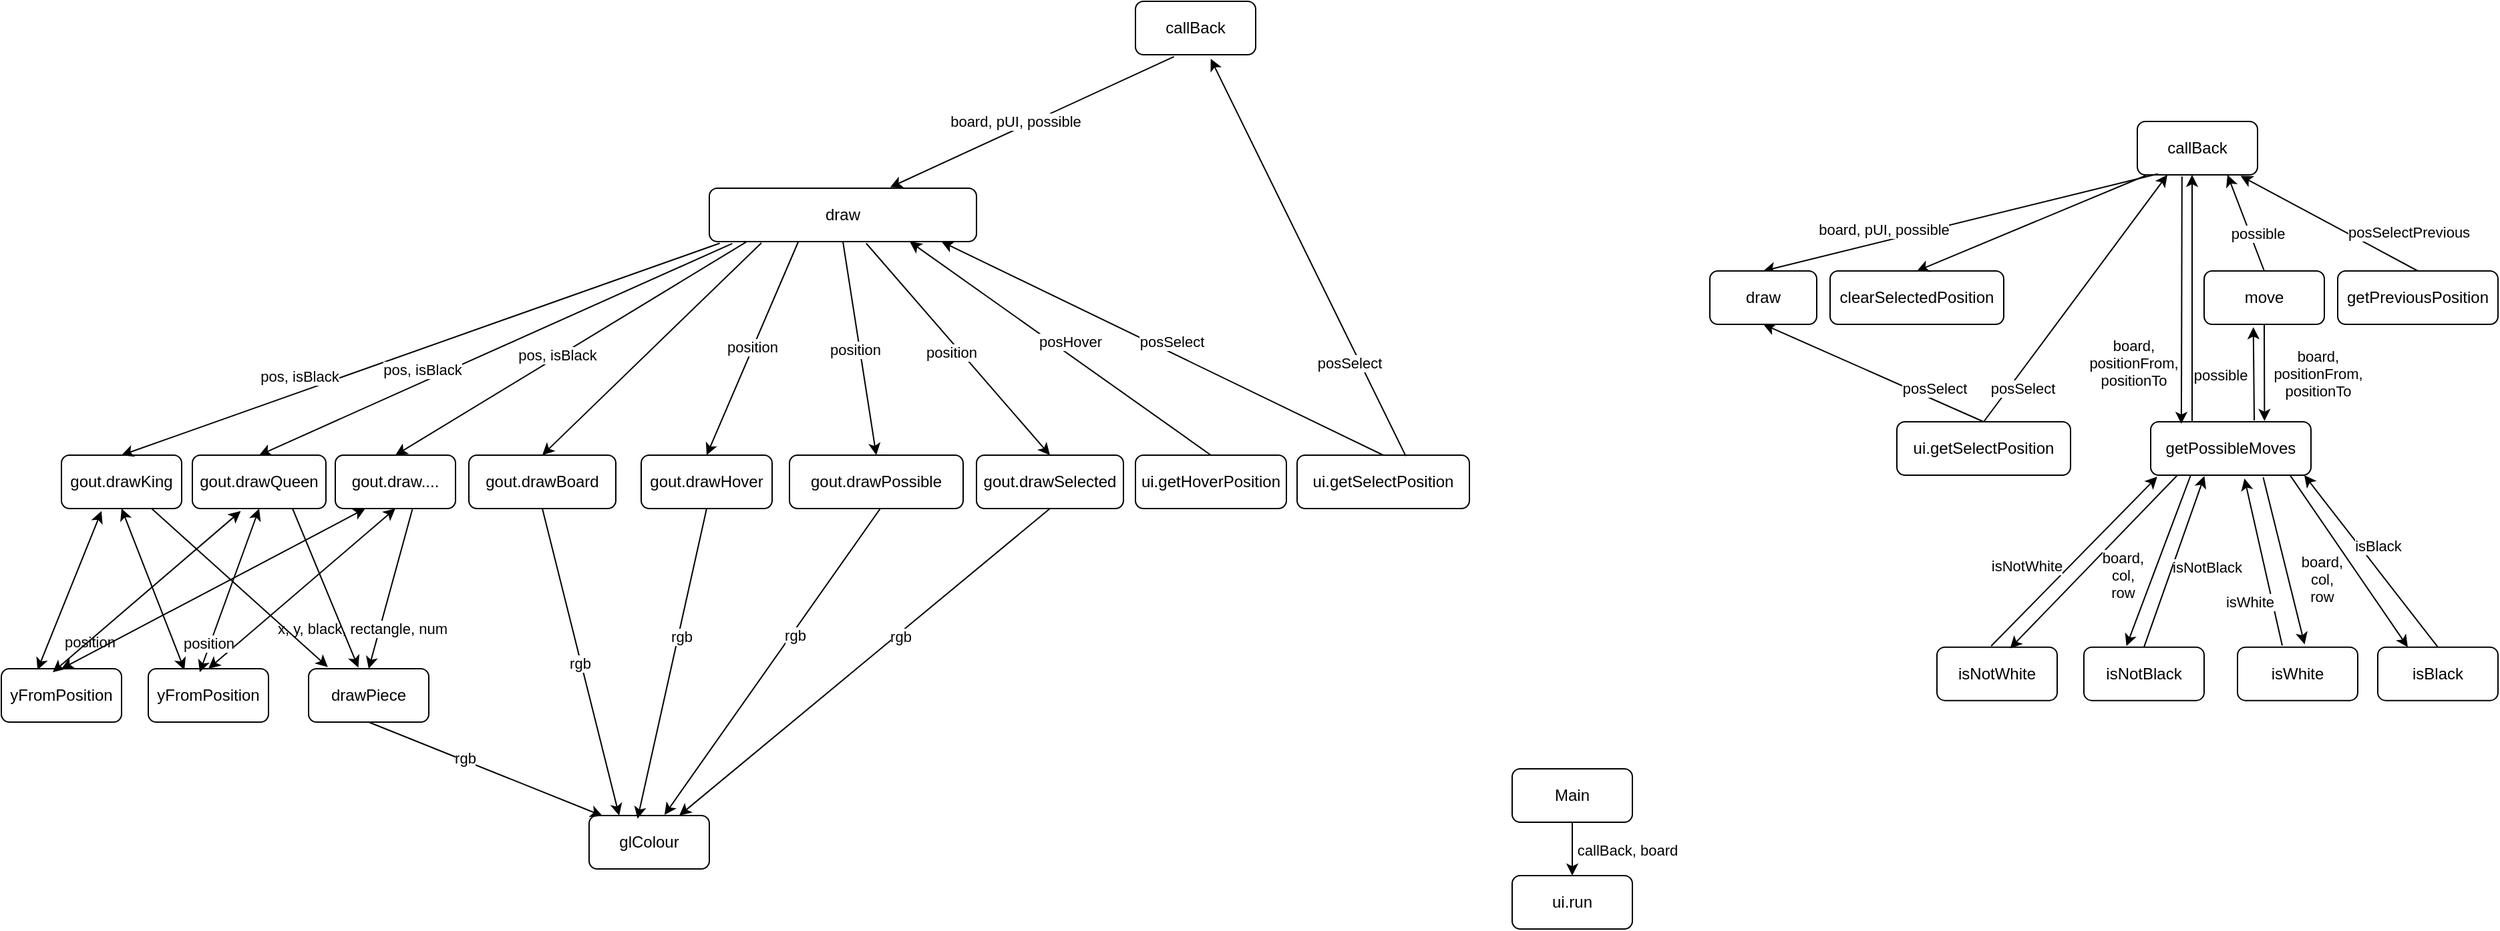 <mxfile version="24.7.16">
  <diagram name="Page-1" id="n-gtXVRMFqsfB-nA3Jrw">
    <mxGraphModel dx="2138" dy="974" grid="0" gridSize="10" guides="1" tooltips="1" connect="1" arrows="1" fold="1" page="0" pageScale="1" pageWidth="1100" pageHeight="850" background="none" math="0" shadow="0">
      <root>
        <mxCell id="0" />
        <mxCell id="1" parent="0" />
        <mxCell id="XpzlnwSWE0qTDpSJB6l2-2" value="Main" style="rounded=1;whiteSpace=wrap;html=1;" parent="1" vertex="1">
          <mxGeometry x="342" y="645" width="90" height="40" as="geometry" />
        </mxCell>
        <mxCell id="XpzlnwSWE0qTDpSJB6l2-3" value="ui.run" style="rounded=1;whiteSpace=wrap;html=1;" parent="1" vertex="1">
          <mxGeometry x="342" y="725" width="90" height="40" as="geometry" />
        </mxCell>
        <mxCell id="XpzlnwSWE0qTDpSJB6l2-4" value="" style="endArrow=classic;html=1;rounded=0;exitX=0.5;exitY=1;exitDx=0;exitDy=0;" parent="1" source="XpzlnwSWE0qTDpSJB6l2-2" target="XpzlnwSWE0qTDpSJB6l2-3" edge="1">
          <mxGeometry width="50" height="50" relative="1" as="geometry">
            <mxPoint x="502" y="815" as="sourcePoint" />
            <mxPoint x="552" y="765" as="targetPoint" />
          </mxGeometry>
        </mxCell>
        <mxCell id="XpzlnwSWE0qTDpSJB6l2-5" value="callBack, board" style="edgeLabel;html=1;align=center;verticalAlign=middle;resizable=0;points=[];" parent="XpzlnwSWE0qTDpSJB6l2-4" vertex="1" connectable="0">
          <mxGeometry x="0.03" y="-2" relative="1" as="geometry">
            <mxPoint x="43" as="offset" />
          </mxGeometry>
        </mxCell>
        <mxCell id="XpzlnwSWE0qTDpSJB6l2-8" value="gout.drawHover" style="rounded=1;whiteSpace=wrap;html=1;" parent="1" vertex="1">
          <mxGeometry x="-310" y="410" width="98" height="40" as="geometry" />
        </mxCell>
        <mxCell id="XpzlnwSWE0qTDpSJB6l2-10" value="glColour" style="rounded=1;whiteSpace=wrap;html=1;" parent="1" vertex="1">
          <mxGeometry x="-349" y="680" width="90" height="40" as="geometry" />
        </mxCell>
        <mxCell id="XpzlnwSWE0qTDpSJB6l2-11" value="gout.drawBoard" style="rounded=1;whiteSpace=wrap;html=1;" parent="1" vertex="1">
          <mxGeometry x="-439" y="410" width="110" height="40" as="geometry" />
        </mxCell>
        <mxCell id="XpzlnwSWE0qTDpSJB6l2-12" value="draw" style="rounded=1;whiteSpace=wrap;html=1;" parent="1" vertex="1">
          <mxGeometry x="-259" y="210" width="200" height="40" as="geometry" />
        </mxCell>
        <mxCell id="XpzlnwSWE0qTDpSJB6l2-14" value="isBlack" style="rounded=1;whiteSpace=wrap;html=1;" parent="1" vertex="1">
          <mxGeometry x="990" y="553.82" width="90" height="40" as="geometry" />
        </mxCell>
        <mxCell id="XpzlnwSWE0qTDpSJB6l2-13" value="move" style="rounded=1;whiteSpace=wrap;html=1;" parent="1" vertex="1">
          <mxGeometry x="860" y="272" width="90" height="40" as="geometry" />
        </mxCell>
        <mxCell id="XpzlnwSWE0qTDpSJB6l2-15" value="isWhite" style="rounded=1;whiteSpace=wrap;html=1;" parent="1" vertex="1">
          <mxGeometry x="885" y="553.82" width="90" height="40" as="geometry" />
        </mxCell>
        <mxCell id="XpzlnwSWE0qTDpSJB6l2-16" value="isNotWhite" style="rounded=1;whiteSpace=wrap;html=1;" parent="1" vertex="1">
          <mxGeometry x="660" y="553.82" width="90" height="40" as="geometry" />
        </mxCell>
        <mxCell id="XpzlnwSWE0qTDpSJB6l2-17" value="clearSelectedPosition" style="rounded=1;whiteSpace=wrap;html=1;" parent="1" vertex="1">
          <mxGeometry x="580" y="272" width="130" height="40" as="geometry" />
        </mxCell>
        <mxCell id="XpzlnwSWE0qTDpSJB6l2-18" value="ui.getSelectPosition" style="rounded=1;whiteSpace=wrap;html=1;" parent="1" vertex="1">
          <mxGeometry x="630" y="385" width="130" height="40" as="geometry" />
        </mxCell>
        <mxCell id="XpzlnwSWE0qTDpSJB6l2-20" value="getPossibleMoves" style="rounded=1;whiteSpace=wrap;html=1;" parent="1" vertex="1">
          <mxGeometry x="820" y="385" width="120" height="40" as="geometry" />
        </mxCell>
        <mxCell id="XpzlnwSWE0qTDpSJB6l2-21" value="callBack" style="rounded=1;whiteSpace=wrap;html=1;" parent="1" vertex="1">
          <mxGeometry x="810" y="160" width="90" height="40" as="geometry" />
        </mxCell>
        <mxCell id="XpzlnwSWE0qTDpSJB6l2-27" value="isNotBlack" style="rounded=1;whiteSpace=wrap;html=1;" parent="1" vertex="1">
          <mxGeometry x="770" y="553.82" width="90" height="40" as="geometry" />
        </mxCell>
        <mxCell id="XpzlnwSWE0qTDpSJB6l2-36" value="" style="endArrow=classic;html=1;rounded=0;entryX=0.5;entryY=0;entryDx=0;entryDy=0;startArrow=none;startFill=0;endFill=1;exitX=0.071;exitY=1.013;exitDx=0;exitDy=0;exitPerimeter=0;" parent="1" source="XpzlnwSWE0qTDpSJB6l2-21" target="XpzlnwSWE0qTDpSJB6l2-17" edge="1">
          <mxGeometry width="50" height="50" relative="1" as="geometry">
            <mxPoint x="740" y="210" as="sourcePoint" />
            <mxPoint x="685" y="170" as="targetPoint" />
          </mxGeometry>
        </mxCell>
        <mxCell id="XpzlnwSWE0qTDpSJB6l2-38" value="" style="endArrow=none;html=1;rounded=0;exitX=0.25;exitY=1;exitDx=0;exitDy=0;entryX=0.5;entryY=0;entryDx=0;entryDy=0;startArrow=classic;startFill=1;endFill=0;" parent="1" source="XpzlnwSWE0qTDpSJB6l2-21" target="XpzlnwSWE0qTDpSJB6l2-18" edge="1">
          <mxGeometry width="50" height="50" relative="1" as="geometry">
            <mxPoint x="850" y="210" as="sourcePoint" />
            <mxPoint x="652" y="267" as="targetPoint" />
          </mxGeometry>
        </mxCell>
        <mxCell id="XpzlnwSWE0qTDpSJB6l2-76" value="posSelect" style="edgeLabel;html=1;align=center;verticalAlign=middle;resizable=0;points=[];" parent="XpzlnwSWE0qTDpSJB6l2-38" vertex="1" connectable="0">
          <mxGeometry x="0.266" y="-2" relative="1" as="geometry">
            <mxPoint x="-20" y="44" as="offset" />
          </mxGeometry>
        </mxCell>
        <mxCell id="XpzlnwSWE0qTDpSJB6l2-39" value="" style="endArrow=none;html=1;rounded=0;entryX=0.5;entryY=0;entryDx=0;entryDy=0;startArrow=classic;startFill=1;endFill=0;exitX=0.859;exitY=1.019;exitDx=0;exitDy=0;exitPerimeter=0;" parent="1" source="XpzlnwSWE0qTDpSJB6l2-21" target="XpzlnwSWE0qTDpSJB6l2-19" edge="1">
          <mxGeometry width="50" height="50" relative="1" as="geometry">
            <mxPoint x="855" y="200" as="sourcePoint" />
            <mxPoint x="795" y="267" as="targetPoint" />
          </mxGeometry>
        </mxCell>
        <mxCell id="XpzlnwSWE0qTDpSJB6l2-77" value="posSelectPrevious" style="edgeLabel;html=1;align=center;verticalAlign=middle;resizable=0;points=[];" parent="XpzlnwSWE0qTDpSJB6l2-39" vertex="1" connectable="0">
          <mxGeometry x="-0.022" relative="1" as="geometry">
            <mxPoint x="61" y="7" as="offset" />
          </mxGeometry>
        </mxCell>
        <mxCell id="XpzlnwSWE0qTDpSJB6l2-40" value="" style="endArrow=none;html=1;rounded=0;exitX=0.75;exitY=1;exitDx=0;exitDy=0;entryX=0.5;entryY=0;entryDx=0;entryDy=0;startArrow=classic;startFill=1;endFill=0;" parent="1" source="XpzlnwSWE0qTDpSJB6l2-21" target="XpzlnwSWE0qTDpSJB6l2-13" edge="1">
          <mxGeometry width="50" height="50" relative="1" as="geometry">
            <mxPoint x="843" y="210" as="sourcePoint" />
            <mxPoint x="645" y="267" as="targetPoint" />
          </mxGeometry>
        </mxCell>
        <mxCell id="XpzlnwSWE0qTDpSJB6l2-70" value="possible" style="edgeLabel;html=1;align=center;verticalAlign=middle;resizable=0;points=[];" parent="XpzlnwSWE0qTDpSJB6l2-40" vertex="1" connectable="0">
          <mxGeometry x="0.331" y="-2" relative="1" as="geometry">
            <mxPoint x="6" y="-5" as="offset" />
          </mxGeometry>
        </mxCell>
        <mxCell id="XpzlnwSWE0qTDpSJB6l2-41" value="" style="endArrow=classic;html=1;rounded=0;exitX=0.5;exitY=1;exitDx=0;exitDy=0;entryX=0.71;entryY=-0.015;entryDx=0;entryDy=0;entryPerimeter=0;" parent="1" source="XpzlnwSWE0qTDpSJB6l2-13" target="XpzlnwSWE0qTDpSJB6l2-20" edge="1">
          <mxGeometry width="50" height="50" relative="1" as="geometry">
            <mxPoint x="888" y="225" as="sourcePoint" />
            <mxPoint x="1080" y="282" as="targetPoint" />
          </mxGeometry>
        </mxCell>
        <mxCell id="XpzlnwSWE0qTDpSJB6l2-42" value="&lt;span style=&quot;color: rgb(0, 0, 0); font-family: Helvetica; font-size: 11px; font-style: normal; font-variant-ligatures: normal; font-variant-caps: normal; font-weight: 400; letter-spacing: normal; orphans: 2; text-align: center; text-indent: 0px; text-transform: none; widows: 2; word-spacing: 0px; -webkit-text-stroke-width: 0px; white-space: nowrap; background-color: rgb(255, 255, 255); text-decoration-thickness: initial; text-decoration-style: initial; text-decoration-color: initial; display: inline !important; float: none;&quot;&gt;board,&lt;/span&gt;&lt;div&gt;&lt;span style=&quot;color: rgb(0, 0, 0); font-family: Helvetica; font-size: 11px; font-style: normal; font-variant-ligatures: normal; font-variant-caps: normal; font-weight: 400; letter-spacing: normal; orphans: 2; text-align: center; text-indent: 0px; text-transform: none; widows: 2; word-spacing: 0px; -webkit-text-stroke-width: 0px; white-space: nowrap; background-color: rgb(255, 255, 255); text-decoration-thickness: initial; text-decoration-style: initial; text-decoration-color: initial; display: inline !important; float: none;&quot;&gt;positionFrom,&lt;/span&gt;&lt;/div&gt;&lt;div&gt;&lt;span style=&quot;color: rgb(0, 0, 0); font-family: Helvetica; font-size: 11px; font-style: normal; font-variant-ligatures: normal; font-variant-caps: normal; font-weight: 400; letter-spacing: normal; orphans: 2; text-align: center; text-indent: 0px; text-transform: none; widows: 2; word-spacing: 0px; -webkit-text-stroke-width: 0px; white-space: nowrap; background-color: rgb(255, 255, 255); text-decoration-thickness: initial; text-decoration-style: initial; text-decoration-color: initial; display: inline !important; float: none;&quot;&gt;positionTo&lt;/span&gt;&lt;/div&gt;" style="edgeLabel;html=1;align=center;verticalAlign=middle;resizable=0;points=[];" parent="XpzlnwSWE0qTDpSJB6l2-41" vertex="1" connectable="0">
          <mxGeometry x="0.537" y="2" relative="1" as="geometry">
            <mxPoint x="38" y="-19" as="offset" />
          </mxGeometry>
        </mxCell>
        <mxCell id="XpzlnwSWE0qTDpSJB6l2-43" value="" style="endArrow=classic;html=1;rounded=0;entryX=0.365;entryY=1.053;entryDx=0;entryDy=0;exitX=0.596;exitY=-0.025;exitDx=0;exitDy=0;exitPerimeter=0;entryPerimeter=0;" parent="1" edge="1">
          <mxGeometry width="50" height="50" relative="1" as="geometry">
            <mxPoint x="897.52" y="384.0" as="sourcePoint" />
            <mxPoint x="896.85" y="314.12" as="targetPoint" />
          </mxGeometry>
        </mxCell>
        <mxCell id="XpzlnwSWE0qTDpSJB6l2-44" value="&lt;span style=&quot;color: rgba(0, 0, 0, 0); font-family: monospace; font-size: 0px; text-align: start; background-color: rgb(251, 251, 251);&quot;&gt;%3CmxGraphModel%3E%3Croot%3E%3CmxCell%20id%3D%220%22%2F%3E%3CmxCell%20id%3D%221%22%20parent%3D%220%22%2F%3E%3CmxCell%20id%3D%222%22%20value%3D%22movesIsPossable%22%20style%3D%22edgeLabel%3Bhtml%3D1%3Balign%3Dcenter%3BverticalAlign%3Dmiddle%3Bresizable%3D0%3Bpoints%3D%5B%5D%3B%22%20vertex%3D%221%22%20connectable%3D%220%22%20parent%3D%221%22%3E%3CmxGeometry%20x%3D%22755.36%22%20y%3D%22219.946%22%20as%3D%22geometry%22%2F%3E%3C%2FmxCell%3E%3C%2Froot%3E%3C%2FmxGraphModel%3E&lt;/span&gt;" style="edgeLabel;html=1;align=center;verticalAlign=middle;resizable=0;points=[];" parent="XpzlnwSWE0qTDpSJB6l2-43" vertex="1" connectable="0">
          <mxGeometry x="0.537" y="2" relative="1" as="geometry">
            <mxPoint x="-30" y="15" as="offset" />
          </mxGeometry>
        </mxCell>
        <mxCell id="XpzlnwSWE0qTDpSJB6l2-72" value="possible" style="edgeLabel;html=1;align=center;verticalAlign=middle;resizable=0;points=[];" parent="XpzlnwSWE0qTDpSJB6l2-43" vertex="1" connectable="0">
          <mxGeometry x="0.123" y="1" relative="1" as="geometry">
            <mxPoint x="-24" y="5" as="offset" />
          </mxGeometry>
        </mxCell>
        <mxCell id="XpzlnwSWE0qTDpSJB6l2-45" value="" style="endArrow=classic;html=1;rounded=0;entryX=0.608;entryY=0.024;entryDx=0;entryDy=0;entryPerimeter=0;exitX=0.167;exitY=1;exitDx=0;exitDy=0;exitPerimeter=0;" parent="1" source="XpzlnwSWE0qTDpSJB6l2-20" target="XpzlnwSWE0qTDpSJB6l2-16" edge="1">
          <mxGeometry width="50" height="50" relative="1" as="geometry">
            <mxPoint x="810" y="452.82" as="sourcePoint" />
            <mxPoint x="723" y="441.82" as="targetPoint" />
          </mxGeometry>
        </mxCell>
        <mxCell id="XpzlnwSWE0qTDpSJB6l2-46" value="board,&lt;br&gt;col,&lt;div&gt;row&lt;/div&gt;" style="edgeLabel;html=1;align=center;verticalAlign=middle;resizable=0;points=[];" parent="XpzlnwSWE0qTDpSJB6l2-45" vertex="1" connectable="0">
          <mxGeometry x="0.537" y="2" relative="1" as="geometry">
            <mxPoint x="53" y="-26" as="offset" />
          </mxGeometry>
        </mxCell>
        <mxCell id="XpzlnwSWE0qTDpSJB6l2-47" value="" style="endArrow=classic;html=1;rounded=0;exitX=0.451;exitY=-0.02;exitDx=0;exitDy=0;exitPerimeter=0;entryX=0.041;entryY=1.029;entryDx=0;entryDy=0;entryPerimeter=0;" parent="1" source="XpzlnwSWE0qTDpSJB6l2-16" target="XpzlnwSWE0qTDpSJB6l2-20" edge="1">
          <mxGeometry width="50" height="50" relative="1" as="geometry">
            <mxPoint x="860" y="491.82" as="sourcePoint" />
            <mxPoint x="760" y="471.82" as="targetPoint" />
          </mxGeometry>
        </mxCell>
        <mxCell id="XpzlnwSWE0qTDpSJB6l2-49" value="isNotWhite" style="edgeLabel;html=1;align=center;verticalAlign=middle;resizable=0;points=[];" parent="XpzlnwSWE0qTDpSJB6l2-47" vertex="1" connectable="0">
          <mxGeometry x="-0.105" relative="1" as="geometry">
            <mxPoint x="-29" y="-3" as="offset" />
          </mxGeometry>
        </mxCell>
        <mxCell id="XpzlnwSWE0qTDpSJB6l2-50" value="" style="endArrow=classic;html=1;rounded=0;exitX=0.25;exitY=1;exitDx=0;exitDy=0;entryX=0.354;entryY=-0.02;entryDx=0;entryDy=0;entryPerimeter=0;" parent="1" source="XpzlnwSWE0qTDpSJB6l2-20" target="XpzlnwSWE0qTDpSJB6l2-27" edge="1">
          <mxGeometry width="50" height="50" relative="1" as="geometry">
            <mxPoint x="839" y="492.82" as="sourcePoint" />
            <mxPoint x="745" y="548.82" as="targetPoint" />
          </mxGeometry>
        </mxCell>
        <mxCell id="XpzlnwSWE0qTDpSJB6l2-52" value="" style="endArrow=classic;html=1;rounded=0;exitX=0.5;exitY=0;exitDx=0;exitDy=0;entryX=0.335;entryY=1.017;entryDx=0;entryDy=0;entryPerimeter=0;" parent="1" source="XpzlnwSWE0qTDpSJB6l2-27" target="XpzlnwSWE0qTDpSJB6l2-20" edge="1">
          <mxGeometry width="50" height="50" relative="1" as="geometry">
            <mxPoint x="758" y="548.82" as="sourcePoint" />
            <mxPoint x="851" y="489.82" as="targetPoint" />
          </mxGeometry>
        </mxCell>
        <mxCell id="XpzlnwSWE0qTDpSJB6l2-53" value="isNotBlack" style="edgeLabel;html=1;align=center;verticalAlign=middle;resizable=0;points=[];" parent="XpzlnwSWE0qTDpSJB6l2-52" vertex="1" connectable="0">
          <mxGeometry x="-0.105" relative="1" as="geometry">
            <mxPoint x="26" y="-3" as="offset" />
          </mxGeometry>
        </mxCell>
        <mxCell id="XpzlnwSWE0qTDpSJB6l2-61" value="" style="endArrow=classic;html=1;rounded=0;entryX=0.25;entryY=0;entryDx=0;entryDy=0;exitX=0.868;exitY=0.995;exitDx=0;exitDy=0;exitPerimeter=0;" parent="1" source="XpzlnwSWE0qTDpSJB6l2-20" target="XpzlnwSWE0qTDpSJB6l2-14" edge="1">
          <mxGeometry width="50" height="50" relative="1" as="geometry">
            <mxPoint x="549" y="538.82" as="sourcePoint" />
            <mxPoint x="444" y="626.82" as="targetPoint" />
          </mxGeometry>
        </mxCell>
        <mxCell id="XpzlnwSWE0qTDpSJB6l2-63" value="" style="endArrow=classic;html=1;rounded=0;exitX=0.5;exitY=0;exitDx=0;exitDy=0;entryX=0.958;entryY=0.999;entryDx=0;entryDy=0;entryPerimeter=0;" parent="1" source="XpzlnwSWE0qTDpSJB6l2-14" target="XpzlnwSWE0qTDpSJB6l2-20" edge="1">
          <mxGeometry width="50" height="50" relative="1" as="geometry">
            <mxPoint x="430" y="624.82" as="sourcePoint" />
            <mxPoint x="910" y="451.82" as="targetPoint" />
          </mxGeometry>
        </mxCell>
        <mxCell id="XpzlnwSWE0qTDpSJB6l2-64" value="isBlack" style="edgeLabel;html=1;align=center;verticalAlign=middle;resizable=0;points=[];" parent="XpzlnwSWE0qTDpSJB6l2-63" vertex="1" connectable="0">
          <mxGeometry x="-0.105" relative="1" as="geometry">
            <mxPoint y="-18" as="offset" />
          </mxGeometry>
        </mxCell>
        <mxCell id="XpzlnwSWE0qTDpSJB6l2-65" value="" style="endArrow=classic;html=1;rounded=0;exitX=0.702;exitY=1.04;exitDx=0;exitDy=0;entryX=0.558;entryY=-0.053;entryDx=0;entryDy=0;entryPerimeter=0;exitPerimeter=0;" parent="1" source="XpzlnwSWE0qTDpSJB6l2-20" target="XpzlnwSWE0qTDpSJB6l2-15" edge="1">
          <mxGeometry width="50" height="50" relative="1" as="geometry">
            <mxPoint x="559" y="538.82" as="sourcePoint" />
            <mxPoint x="521" y="624.82" as="targetPoint" />
          </mxGeometry>
        </mxCell>
        <mxCell id="XpzlnwSWE0qTDpSJB6l2-66" value="" style="endArrow=classic;html=1;rounded=0;exitX=0.372;exitY=-0.031;exitDx=0;exitDy=0;entryX=0.585;entryY=1.062;entryDx=0;entryDy=0;exitPerimeter=0;entryPerimeter=0;" parent="1" source="XpzlnwSWE0qTDpSJB6l2-15" target="XpzlnwSWE0qTDpSJB6l2-20" edge="1">
          <mxGeometry width="50" height="50" relative="1" as="geometry">
            <mxPoint x="965" y="517.82" as="sourcePoint" />
            <mxPoint x="1000" y="431.82" as="targetPoint" />
          </mxGeometry>
        </mxCell>
        <mxCell id="XpzlnwSWE0qTDpSJB6l2-67" value="isWhite" style="edgeLabel;html=1;align=center;verticalAlign=middle;resizable=0;points=[];" parent="XpzlnwSWE0qTDpSJB6l2-66" vertex="1" connectable="0">
          <mxGeometry x="-0.105" relative="1" as="geometry">
            <mxPoint x="-12" y="23" as="offset" />
          </mxGeometry>
        </mxCell>
        <mxCell id="XpzlnwSWE0qTDpSJB6l2-68" value="board,&lt;br&gt;col,&lt;div&gt;row&lt;/div&gt;" style="edgeLabel;html=1;align=center;verticalAlign=middle;resizable=0;points=[];" parent="1" vertex="1" connectable="0">
          <mxGeometry x="770.003" y="500.003" as="geometry">
            <mxPoint x="178" y="3" as="offset" />
          </mxGeometry>
        </mxCell>
        <mxCell id="XpzlnwSWE0qTDpSJB6l2-73" value="" style="endArrow=classic;html=1;rounded=0;entryX=0.5;entryY=0;entryDx=0;entryDy=0;exitX=0.172;exitY=0.981;exitDx=0;exitDy=0;exitPerimeter=0;" parent="1" source="XpzlnwSWE0qTDpSJB6l2-21" target="XpzlnwSWE0qTDpSJB6l2-122" edge="1">
          <mxGeometry width="50" height="50" relative="1" as="geometry">
            <mxPoint x="820" y="200" as="sourcePoint" />
            <mxPoint x="645" y="267" as="targetPoint" />
          </mxGeometry>
        </mxCell>
        <mxCell id="XpzlnwSWE0qTDpSJB6l2-74" value="board, pUI, possible" style="edgeLabel;html=1;align=center;verticalAlign=middle;resizable=0;points=[];" parent="XpzlnwSWE0qTDpSJB6l2-73" vertex="1" connectable="0">
          <mxGeometry x="0.461" y="-3" relative="1" as="geometry">
            <mxPoint x="11" y="-9" as="offset" />
          </mxGeometry>
        </mxCell>
        <mxCell id="XpzlnwSWE0qTDpSJB6l2-78" value="" style="endArrow=classic;html=1;rounded=0;exitX=0.25;exitY=0;exitDx=0;exitDy=0;" parent="1" edge="1">
          <mxGeometry width="50" height="50" relative="1" as="geometry">
            <mxPoint x="851.0" y="385.0" as="sourcePoint" />
            <mxPoint x="851" y="200" as="targetPoint" />
          </mxGeometry>
        </mxCell>
        <mxCell id="XpzlnwSWE0qTDpSJB6l2-79" value="&lt;span style=&quot;color: rgba(0, 0, 0, 0); font-family: monospace; font-size: 0px; text-align: start; background-color: rgb(251, 251, 251);&quot;&gt;%3CmxGraphModel%3E%3Croot%3E%3CmxCell%20id%3D%220%22%2F%3E%3CmxCell%20id%3D%221%22%20parent%3D%220%22%2F%3E%3CmxCell%20id%3D%222%22%20value%3D%22movesIsPossable%22%20style%3D%22edgeLabel%3Bhtml%3D1%3Balign%3Dcenter%3BverticalAlign%3Dmiddle%3Bresizable%3D0%3Bpoints%3D%5B%5D%3B%22%20vertex%3D%221%22%20connectable%3D%220%22%20parent%3D%221%22%3E%3CmxGeometry%20x%3D%22755.36%22%20y%3D%22219.946%22%20as%3D%22geometry%22%2F%3E%3C%2FmxCell%3E%3C%2Froot%3E%3C%2FmxGraphModel%3E&lt;/span&gt;" style="edgeLabel;html=1;align=center;verticalAlign=middle;resizable=0;points=[];" parent="XpzlnwSWE0qTDpSJB6l2-78" vertex="1" connectable="0">
          <mxGeometry x="0.537" y="2" relative="1" as="geometry">
            <mxPoint x="-30" y="15" as="offset" />
          </mxGeometry>
        </mxCell>
        <mxCell id="XpzlnwSWE0qTDpSJB6l2-81" value="" style="endArrow=classic;html=1;rounded=0;exitX=0.327;exitY=1.03;exitDx=0;exitDy=0;entryX=0.158;entryY=0.039;entryDx=0;entryDy=0;entryPerimeter=0;exitPerimeter=0;" parent="1" edge="1">
          <mxGeometry width="50" height="50" relative="1" as="geometry">
            <mxPoint x="843.43" y="201.2" as="sourcePoint" />
            <mxPoint x="842.96" y="386.56" as="targetPoint" />
          </mxGeometry>
        </mxCell>
        <mxCell id="XpzlnwSWE0qTDpSJB6l2-82" value="&lt;span style=&quot;color: rgb(0, 0, 0); font-family: Helvetica; font-size: 11px; font-style: normal; font-variant-ligatures: normal; font-variant-caps: normal; font-weight: 400; letter-spacing: normal; orphans: 2; text-align: center; text-indent: 0px; text-transform: none; widows: 2; word-spacing: 0px; -webkit-text-stroke-width: 0px; white-space: nowrap; background-color: rgb(255, 255, 255); text-decoration-thickness: initial; text-decoration-style: initial; text-decoration-color: initial; display: inline !important; float: none;&quot;&gt;board,&lt;/span&gt;&lt;div&gt;&lt;span style=&quot;color: rgb(0, 0, 0); font-family: Helvetica; font-size: 11px; font-style: normal; font-variant-ligatures: normal; font-variant-caps: normal; font-weight: 400; letter-spacing: normal; orphans: 2; text-align: center; text-indent: 0px; text-transform: none; widows: 2; word-spacing: 0px; -webkit-text-stroke-width: 0px; white-space: nowrap; background-color: rgb(255, 255, 255); text-decoration-thickness: initial; text-decoration-style: initial; text-decoration-color: initial; display: inline !important; float: none;&quot;&gt;positionFrom,&lt;/span&gt;&lt;/div&gt;&lt;div&gt;&lt;span style=&quot;color: rgb(0, 0, 0); font-family: Helvetica; font-size: 11px; font-style: normal; font-variant-ligatures: normal; font-variant-caps: normal; font-weight: 400; letter-spacing: normal; orphans: 2; text-align: center; text-indent: 0px; text-transform: none; widows: 2; word-spacing: 0px; -webkit-text-stroke-width: 0px; white-space: nowrap; background-color: rgb(255, 255, 255); text-decoration-thickness: initial; text-decoration-style: initial; text-decoration-color: initial; display: inline !important; float: none;&quot;&gt;positionTo&lt;/span&gt;&lt;/div&gt;" style="edgeLabel;html=1;align=center;verticalAlign=middle;resizable=0;points=[];" parent="XpzlnwSWE0qTDpSJB6l2-81" vertex="1" connectable="0">
          <mxGeometry x="0.537" y="2" relative="1" as="geometry">
            <mxPoint x="-38" y="-3" as="offset" />
          </mxGeometry>
        </mxCell>
        <mxCell id="XpzlnwSWE0qTDpSJB6l2-19" value="getPreviousPosition" style="rounded=1;whiteSpace=wrap;html=1;" parent="1" vertex="1">
          <mxGeometry x="960" y="272" width="120" height="40" as="geometry" />
        </mxCell>
        <mxCell id="XpzlnwSWE0qTDpSJB6l2-86" value="" style="endArrow=classic;html=1;rounded=0;exitX=0.195;exitY=1.024;exitDx=0;exitDy=0;entryX=0.5;entryY=0;entryDx=0;entryDy=0;exitPerimeter=0;" parent="1" source="XpzlnwSWE0qTDpSJB6l2-12" target="XpzlnwSWE0qTDpSJB6l2-11" edge="1">
          <mxGeometry width="50" height="50" relative="1" as="geometry">
            <mxPoint x="281" y="310" as="sourcePoint" />
            <mxPoint x="11" y="480" as="targetPoint" />
          </mxGeometry>
        </mxCell>
        <mxCell id="XpzlnwSWE0qTDpSJB6l2-88" value="" style="endArrow=classic;html=1;rounded=0;exitX=0.333;exitY=1.003;exitDx=0;exitDy=0;entryX=0.5;entryY=0;entryDx=0;entryDy=0;exitPerimeter=0;" parent="1" source="XpzlnwSWE0qTDpSJB6l2-12" target="XpzlnwSWE0qTDpSJB6l2-8" edge="1">
          <mxGeometry width="50" height="50" relative="1" as="geometry">
            <mxPoint x="239" y="312" as="sourcePoint" />
            <mxPoint x="336" y="370" as="targetPoint" />
          </mxGeometry>
        </mxCell>
        <mxCell id="XpzlnwSWE0qTDpSJB6l2-89" value="position" style="edgeLabel;html=1;align=center;verticalAlign=middle;resizable=0;points=[];" parent="XpzlnwSWE0qTDpSJB6l2-88" vertex="1" connectable="0">
          <mxGeometry x="-0.05" y="-3" relative="1" as="geometry">
            <mxPoint y="4" as="offset" />
          </mxGeometry>
        </mxCell>
        <mxCell id="XpzlnwSWE0qTDpSJB6l2-91" value="" style="endArrow=classic;html=1;rounded=0;exitX=0.5;exitY=1;exitDx=0;exitDy=0;entryX=0.403;entryY=0.059;entryDx=0;entryDy=0;entryPerimeter=0;" parent="1" source="XpzlnwSWE0qTDpSJB6l2-8" target="XpzlnwSWE0qTDpSJB6l2-10" edge="1">
          <mxGeometry width="50" height="50" relative="1" as="geometry">
            <mxPoint x="24" y="470" as="sourcePoint" />
            <mxPoint x="51" y="535" as="targetPoint" />
          </mxGeometry>
        </mxCell>
        <mxCell id="XpzlnwSWE0qTDpSJB6l2-102" value="rgb" style="edgeLabel;html=1;align=center;verticalAlign=middle;resizable=0;points=[];" parent="XpzlnwSWE0qTDpSJB6l2-91" vertex="1" connectable="0">
          <mxGeometry x="-0.181" y="2" relative="1" as="geometry">
            <mxPoint as="offset" />
          </mxGeometry>
        </mxCell>
        <mxCell id="XpzlnwSWE0qTDpSJB6l2-92" value="" style="endArrow=classic;html=1;rounded=0;exitX=0.5;exitY=1;exitDx=0;exitDy=0;entryX=0.25;entryY=0;entryDx=0;entryDy=0;" parent="1" source="XpzlnwSWE0qTDpSJB6l2-11" target="XpzlnwSWE0qTDpSJB6l2-10" edge="1">
          <mxGeometry width="50" height="50" relative="1" as="geometry">
            <mxPoint x="136" y="465" as="sourcePoint" />
            <mxPoint x="176" y="515" as="targetPoint" />
          </mxGeometry>
        </mxCell>
        <mxCell id="XpzlnwSWE0qTDpSJB6l2-101" value="rgb" style="edgeLabel;html=1;align=center;verticalAlign=middle;resizable=0;points=[];" parent="XpzlnwSWE0qTDpSJB6l2-92" vertex="1" connectable="0">
          <mxGeometry x="0.008" y="-1" relative="1" as="geometry">
            <mxPoint as="offset" />
          </mxGeometry>
        </mxCell>
        <mxCell id="XpzlnwSWE0qTDpSJB6l2-93" value="drawPiece" style="rounded=1;whiteSpace=wrap;html=1;" parent="1" vertex="1">
          <mxGeometry x="-559" y="570.0" width="90" height="40" as="geometry" />
        </mxCell>
        <mxCell id="XpzlnwSWE0qTDpSJB6l2-94" value="gout.drawPossible" style="rounded=1;whiteSpace=wrap;html=1;" parent="1" vertex="1">
          <mxGeometry x="-199" y="410" width="130" height="40" as="geometry" />
        </mxCell>
        <mxCell id="XpzlnwSWE0qTDpSJB6l2-95" value="gout.drawSelected" style="rounded=1;whiteSpace=wrap;html=1;" parent="1" vertex="1">
          <mxGeometry x="-59" y="410" width="110" height="40" as="geometry" />
        </mxCell>
        <mxCell id="XpzlnwSWE0qTDpSJB6l2-96" value="ui.getHoverPosition" style="rounded=1;whiteSpace=wrap;html=1;" parent="1" vertex="1">
          <mxGeometry x="60" y="410" width="113" height="40" as="geometry" />
        </mxCell>
        <mxCell id="XpzlnwSWE0qTDpSJB6l2-97" value="" style="endArrow=classic;html=1;rounded=0;exitX=0.5;exitY=0;exitDx=0;exitDy=0;entryX=0.75;entryY=1;entryDx=0;entryDy=0;" parent="1" source="XpzlnwSWE0qTDpSJB6l2-96" target="XpzlnwSWE0qTDpSJB6l2-12" edge="1">
          <mxGeometry width="50" height="50" relative="1" as="geometry">
            <mxPoint x="141" y="317" as="sourcePoint" />
            <mxPoint x="111" y="210" as="targetPoint" />
          </mxGeometry>
        </mxCell>
        <mxCell id="XpzlnwSWE0qTDpSJB6l2-98" value="posHover" style="edgeLabel;html=1;align=center;verticalAlign=middle;resizable=0;points=[];" parent="XpzlnwSWE0qTDpSJB6l2-97" vertex="1" connectable="0">
          <mxGeometry x="-0.05" y="-3" relative="1" as="geometry">
            <mxPoint y="-7" as="offset" />
          </mxGeometry>
        </mxCell>
        <mxCell id="XpzlnwSWE0qTDpSJB6l2-99" value="" style="endArrow=classic;html=1;rounded=0;exitX=0.5;exitY=0;exitDx=0;exitDy=0;entryX=0.5;entryY=1;entryDx=0;entryDy=0;" parent="1" source="XpzlnwSWE0qTDpSJB6l2-18" target="XpzlnwSWE0qTDpSJB6l2-122" edge="1">
          <mxGeometry width="50" height="50" relative="1" as="geometry">
            <mxPoint x="590" y="322" as="sourcePoint" />
            <mxPoint x="622" y="395" as="targetPoint" />
          </mxGeometry>
        </mxCell>
        <mxCell id="XpzlnwSWE0qTDpSJB6l2-100" value="posSelect" style="edgeLabel;html=1;align=center;verticalAlign=middle;resizable=0;points=[];" parent="XpzlnwSWE0qTDpSJB6l2-99" vertex="1" connectable="0">
          <mxGeometry x="-0.004" y="-2" relative="1" as="geometry">
            <mxPoint x="44" y="13" as="offset" />
          </mxGeometry>
        </mxCell>
        <mxCell id="XpzlnwSWE0qTDpSJB6l2-103" value="" style="endArrow=classic;html=1;rounded=0;exitX=0.587;exitY=1.031;exitDx=0;exitDy=0;entryX=0.5;entryY=0;entryDx=0;entryDy=0;exitPerimeter=0;" parent="1" source="XpzlnwSWE0qTDpSJB6l2-12" target="XpzlnwSWE0qTDpSJB6l2-95" edge="1">
          <mxGeometry width="50" height="50" relative="1" as="geometry">
            <mxPoint x="228" y="312" as="sourcePoint" />
            <mxPoint x="160" y="385" as="targetPoint" />
          </mxGeometry>
        </mxCell>
        <mxCell id="XpzlnwSWE0qTDpSJB6l2-104" value="position" style="edgeLabel;html=1;align=center;verticalAlign=middle;resizable=0;points=[];" parent="XpzlnwSWE0qTDpSJB6l2-103" vertex="1" connectable="0">
          <mxGeometry x="-0.05" y="-3" relative="1" as="geometry">
            <mxPoint y="4" as="offset" />
          </mxGeometry>
        </mxCell>
        <mxCell id="XpzlnwSWE0qTDpSJB6l2-105" value="" style="endArrow=classic;html=1;rounded=0;exitX=0.5;exitY=1;exitDx=0;exitDy=0;entryX=0.5;entryY=0;entryDx=0;entryDy=0;" parent="1" source="XpzlnwSWE0qTDpSJB6l2-12" target="XpzlnwSWE0qTDpSJB6l2-94" edge="1">
          <mxGeometry width="50" height="50" relative="1" as="geometry">
            <mxPoint x="121" y="290" as="sourcePoint" />
            <mxPoint x="-49" y="363" as="targetPoint" />
          </mxGeometry>
        </mxCell>
        <mxCell id="XpzlnwSWE0qTDpSJB6l2-106" value="position" style="edgeLabel;html=1;align=center;verticalAlign=middle;resizable=0;points=[];" parent="XpzlnwSWE0qTDpSJB6l2-105" vertex="1" connectable="0">
          <mxGeometry x="-0.05" y="-3" relative="1" as="geometry">
            <mxPoint y="4" as="offset" />
          </mxGeometry>
        </mxCell>
        <mxCell id="XpzlnwSWE0qTDpSJB6l2-107" value="" style="endArrow=classic;html=1;rounded=0;exitX=0.5;exitY=1;exitDx=0;exitDy=0;entryX=0.75;entryY=0;entryDx=0;entryDy=0;" parent="1" source="XpzlnwSWE0qTDpSJB6l2-95" target="XpzlnwSWE0qTDpSJB6l2-10" edge="1">
          <mxGeometry width="50" height="50" relative="1" as="geometry">
            <mxPoint x="120" y="460" as="sourcePoint" />
            <mxPoint x="31" y="535" as="targetPoint" />
          </mxGeometry>
        </mxCell>
        <mxCell id="XpzlnwSWE0qTDpSJB6l2-108" value="rgb" style="edgeLabel;html=1;align=center;verticalAlign=middle;resizable=0;points=[];" parent="XpzlnwSWE0qTDpSJB6l2-107" vertex="1" connectable="0">
          <mxGeometry x="-0.181" y="2" relative="1" as="geometry">
            <mxPoint as="offset" />
          </mxGeometry>
        </mxCell>
        <mxCell id="XpzlnwSWE0qTDpSJB6l2-109" value="" style="endArrow=classic;html=1;rounded=0;exitX=0.5;exitY=1;exitDx=0;exitDy=0;entryX=0.627;entryY=-0.011;entryDx=0;entryDy=0;entryPerimeter=0;" parent="1" target="XpzlnwSWE0qTDpSJB6l2-10" edge="1">
          <mxGeometry width="50" height="50" relative="1" as="geometry">
            <mxPoint x="-131" y="450" as="sourcePoint" />
            <mxPoint x="-323.5" y="650" as="targetPoint" />
          </mxGeometry>
        </mxCell>
        <mxCell id="XpzlnwSWE0qTDpSJB6l2-110" value="rgb" style="edgeLabel;html=1;align=center;verticalAlign=middle;resizable=0;points=[];" parent="XpzlnwSWE0qTDpSJB6l2-109" vertex="1" connectable="0">
          <mxGeometry x="-0.181" y="2" relative="1" as="geometry">
            <mxPoint as="offset" />
          </mxGeometry>
        </mxCell>
        <mxCell id="XpzlnwSWE0qTDpSJB6l2-111" value="ui.getSelectPosition" style="rounded=1;whiteSpace=wrap;html=1;" parent="1" vertex="1">
          <mxGeometry x="181" y="410" width="129" height="40" as="geometry" />
        </mxCell>
        <mxCell id="XpzlnwSWE0qTDpSJB6l2-112" value="" style="endArrow=classic;html=1;rounded=0;exitX=0.5;exitY=0;exitDx=0;exitDy=0;entryX=0.869;entryY=1;entryDx=0;entryDy=0;entryPerimeter=0;" parent="1" source="XpzlnwSWE0qTDpSJB6l2-111" target="XpzlnwSWE0qTDpSJB6l2-12" edge="1">
          <mxGeometry width="50" height="50" relative="1" as="geometry">
            <mxPoint x="-279" y="345" as="sourcePoint" />
            <mxPoint x="-359" y="250" as="targetPoint" />
          </mxGeometry>
        </mxCell>
        <mxCell id="XpzlnwSWE0qTDpSJB6l2-113" value="posSelect" style="edgeLabel;html=1;align=center;verticalAlign=middle;resizable=0;points=[];" parent="XpzlnwSWE0qTDpSJB6l2-112" vertex="1" connectable="0">
          <mxGeometry x="-0.05" y="-3" relative="1" as="geometry">
            <mxPoint x="-3" y="-7" as="offset" />
          </mxGeometry>
        </mxCell>
        <mxCell id="XpzlnwSWE0qTDpSJB6l2-115" value="gout.drawQueen" style="rounded=1;whiteSpace=wrap;html=1;" parent="1" vertex="1">
          <mxGeometry x="-646" y="410" width="100" height="40" as="geometry" />
        </mxCell>
        <mxCell id="XpzlnwSWE0qTDpSJB6l2-116" value="gout.drawKing" style="rounded=1;whiteSpace=wrap;html=1;" parent="1" vertex="1">
          <mxGeometry x="-744" y="410" width="90" height="40" as="geometry" />
        </mxCell>
        <mxCell id="XpzlnwSWE0qTDpSJB6l2-120" value="" style="endArrow=none;html=1;rounded=0;exitX=0.5;exitY=0;exitDx=0;exitDy=0;entryX=0.039;entryY=1.031;entryDx=0;entryDy=0;entryPerimeter=0;startArrow=classic;startFill=1;endFill=0;" parent="1" source="XpzlnwSWE0qTDpSJB6l2-116" target="XpzlnwSWE0qTDpSJB6l2-12" edge="1">
          <mxGeometry width="50" height="50" relative="1" as="geometry">
            <mxPoint x="-526" y="354" as="sourcePoint" />
            <mxPoint x="-279" y="230" as="targetPoint" />
          </mxGeometry>
        </mxCell>
        <mxCell id="XpzlnwSWE0qTDpSJB6l2-121" value="pos, isBlack" style="edgeLabel;html=1;align=center;verticalAlign=middle;resizable=0;points=[];" parent="XpzlnwSWE0qTDpSJB6l2-120" vertex="1" connectable="0">
          <mxGeometry x="-0.05" y="-3" relative="1" as="geometry">
            <mxPoint x="-81" y="13" as="offset" />
          </mxGeometry>
        </mxCell>
        <mxCell id="XpzlnwSWE0qTDpSJB6l2-122" value="draw" style="rounded=1;whiteSpace=wrap;html=1;" parent="1" vertex="1">
          <mxGeometry x="490" y="272" width="80" height="40" as="geometry" />
        </mxCell>
        <mxCell id="XpzlnwSWE0qTDpSJB6l2-123" value="gout.draw...." style="rounded=1;whiteSpace=wrap;html=1;" parent="1" vertex="1">
          <mxGeometry x="-539" y="410" width="90" height="40" as="geometry" />
        </mxCell>
        <mxCell id="XpzlnwSWE0qTDpSJB6l2-126" value="" style="endArrow=none;html=1;rounded=0;exitX=0.5;exitY=0;exitDx=0;exitDy=0;entryX=0.086;entryY=1.035;entryDx=0;entryDy=0;entryPerimeter=0;startArrow=classic;startFill=1;endFill=0;" parent="1" source="XpzlnwSWE0qTDpSJB6l2-115" target="XpzlnwSWE0qTDpSJB6l2-12" edge="1">
          <mxGeometry width="50" height="50" relative="1" as="geometry">
            <mxPoint x="-684" y="420" as="sourcePoint" />
            <mxPoint x="-231" y="313" as="targetPoint" />
          </mxGeometry>
        </mxCell>
        <mxCell id="XpzlnwSWE0qTDpSJB6l2-127" value="pos, isBlack" style="edgeLabel;html=1;align=center;verticalAlign=middle;resizable=0;points=[];" parent="XpzlnwSWE0qTDpSJB6l2-126" vertex="1" connectable="0">
          <mxGeometry x="-0.05" y="-3" relative="1" as="geometry">
            <mxPoint x="-48" y="8" as="offset" />
          </mxGeometry>
        </mxCell>
        <mxCell id="XpzlnwSWE0qTDpSJB6l2-128" value="" style="endArrow=none;html=1;rounded=0;exitX=0.5;exitY=0;exitDx=0;exitDy=0;entryX=0.138;entryY=1.008;entryDx=0;entryDy=0;entryPerimeter=0;startArrow=classic;startFill=1;endFill=0;" parent="1" source="XpzlnwSWE0qTDpSJB6l2-123" target="XpzlnwSWE0qTDpSJB6l2-12" edge="1">
          <mxGeometry width="50" height="50" relative="1" as="geometry">
            <mxPoint x="-584" y="420" as="sourcePoint" />
            <mxPoint x="-222" y="313" as="targetPoint" />
          </mxGeometry>
        </mxCell>
        <mxCell id="XpzlnwSWE0qTDpSJB6l2-129" value="pos, isBlack" style="edgeLabel;html=1;align=center;verticalAlign=middle;resizable=0;points=[];" parent="XpzlnwSWE0qTDpSJB6l2-128" vertex="1" connectable="0">
          <mxGeometry x="-0.05" y="-3" relative="1" as="geometry">
            <mxPoint x="-6" y="-2" as="offset" />
          </mxGeometry>
        </mxCell>
        <mxCell id="XpzlnwSWE0qTDpSJB6l2-130" value="yFromPosition" style="rounded=1;whiteSpace=wrap;html=1;" parent="1" vertex="1">
          <mxGeometry x="-679" y="570" width="90" height="40" as="geometry" />
        </mxCell>
        <mxCell id="XpzlnwSWE0qTDpSJB6l2-131" value="" style="endArrow=classic;html=1;rounded=0;exitX=0.5;exitY=1;exitDx=0;exitDy=0;entryX=0.111;entryY=0.006;entryDx=0;entryDy=0;entryPerimeter=0;" parent="1" source="XpzlnwSWE0qTDpSJB6l2-93" target="XpzlnwSWE0qTDpSJB6l2-10" edge="1">
          <mxGeometry width="50" height="50" relative="1" as="geometry">
            <mxPoint x="-285" y="520" as="sourcePoint" />
            <mxPoint x="-249" y="650" as="targetPoint" />
          </mxGeometry>
        </mxCell>
        <mxCell id="XpzlnwSWE0qTDpSJB6l2-132" value="rgb" style="edgeLabel;html=1;align=center;verticalAlign=middle;resizable=0;points=[];" parent="XpzlnwSWE0qTDpSJB6l2-131" vertex="1" connectable="0">
          <mxGeometry x="-0.181" y="2" relative="1" as="geometry">
            <mxPoint as="offset" />
          </mxGeometry>
        </mxCell>
        <mxCell id="XpzlnwSWE0qTDpSJB6l2-133" value="" style="endArrow=classic;html=1;rounded=0;exitX=0.5;exitY=1;exitDx=0;exitDy=0;entryX=0.5;entryY=0;entryDx=0;entryDy=0;startArrow=classic;startFill=1;" parent="1" source="XpzlnwSWE0qTDpSJB6l2-123" target="XpzlnwSWE0qTDpSJB6l2-130" edge="1">
          <mxGeometry width="50" height="50" relative="1" as="geometry">
            <mxPoint x="-479" y="583.82" as="sourcePoint" />
            <mxPoint x="-454" y="743.82" as="targetPoint" />
          </mxGeometry>
        </mxCell>
        <mxCell id="XpzlnwSWE0qTDpSJB6l2-135" value="" style="endArrow=classic;html=1;rounded=0;exitX=0.5;exitY=1;exitDx=0;exitDy=0;entryX=0.428;entryY=0.065;entryDx=0;entryDy=0;entryPerimeter=0;startArrow=classic;startFill=1;" parent="1" source="XpzlnwSWE0qTDpSJB6l2-115" target="XpzlnwSWE0qTDpSJB6l2-130" edge="1">
          <mxGeometry width="50" height="50" relative="1" as="geometry">
            <mxPoint x="-596" y="463" as="sourcePoint" />
            <mxPoint x="-646" y="517" as="targetPoint" />
          </mxGeometry>
        </mxCell>
        <mxCell id="XpzlnwSWE0qTDpSJB6l2-136" value="position" style="edgeLabel;html=1;align=center;verticalAlign=middle;resizable=0;points=[];" parent="XpzlnwSWE0qTDpSJB6l2-135" vertex="1" connectable="0">
          <mxGeometry x="-0.05" y="-3" relative="1" as="geometry">
            <mxPoint x="-14" y="43" as="offset" />
          </mxGeometry>
        </mxCell>
        <mxCell id="XpzlnwSWE0qTDpSJB6l2-137" value="" style="endArrow=classic;html=1;rounded=0;exitX=0.5;exitY=1;exitDx=0;exitDy=0;entryX=0.301;entryY=0.022;entryDx=0;entryDy=0;startArrow=classic;startFill=1;entryPerimeter=0;" parent="1" source="XpzlnwSWE0qTDpSJB6l2-116" target="XpzlnwSWE0qTDpSJB6l2-130" edge="1">
          <mxGeometry width="50" height="50" relative="1" as="geometry">
            <mxPoint x="-769" y="490" as="sourcePoint" />
            <mxPoint x="-723" y="546" as="targetPoint" />
          </mxGeometry>
        </mxCell>
        <mxCell id="XpzlnwSWE0qTDpSJB6l2-138" value="position" style="edgeLabel;html=1;align=center;verticalAlign=middle;resizable=0;points=[];" parent="XpzlnwSWE0qTDpSJB6l2-137" vertex="1" connectable="0">
          <mxGeometry x="-0.05" y="-3" relative="1" as="geometry">
            <mxPoint x="-44" y="41" as="offset" />
          </mxGeometry>
        </mxCell>
        <mxCell id="XpzlnwSWE0qTDpSJB6l2-140" value="yFromPosition" style="rounded=1;whiteSpace=wrap;html=1;" parent="1" vertex="1">
          <mxGeometry x="-789" y="570" width="90" height="40" as="geometry" />
        </mxCell>
        <mxCell id="XpzlnwSWE0qTDpSJB6l2-141" value="" style="endArrow=classic;html=1;rounded=0;entryX=0.5;entryY=0;entryDx=0;entryDy=0;startArrow=classic;startFill=1;exitX=0.25;exitY=1;exitDx=0;exitDy=0;" parent="1" source="XpzlnwSWE0qTDpSJB6l2-123" target="XpzlnwSWE0qTDpSJB6l2-140" edge="1">
          <mxGeometry width="50" height="50" relative="1" as="geometry">
            <mxPoint x="-634" y="530" as="sourcePoint" />
            <mxPoint x="-594" y="823.82" as="targetPoint" />
          </mxGeometry>
        </mxCell>
        <mxCell id="XpzlnwSWE0qTDpSJB6l2-143" value="" style="endArrow=classic;html=1;rounded=0;exitX=0.362;exitY=1.048;exitDx=0;exitDy=0;entryX=0.428;entryY=0.065;entryDx=0;entryDy=0;entryPerimeter=0;startArrow=classic;startFill=1;exitPerimeter=0;" parent="1" source="XpzlnwSWE0qTDpSJB6l2-115" target="XpzlnwSWE0qTDpSJB6l2-140" edge="1">
          <mxGeometry width="50" height="50" relative="1" as="geometry">
            <mxPoint x="-736" y="530" as="sourcePoint" />
            <mxPoint x="-786" y="597" as="targetPoint" />
          </mxGeometry>
        </mxCell>
        <mxCell id="XpzlnwSWE0qTDpSJB6l2-145" value="" style="endArrow=classic;html=1;rounded=0;exitX=0.333;exitY=1.048;exitDx=0;exitDy=0;entryX=0.301;entryY=0.022;entryDx=0;entryDy=0;startArrow=classic;startFill=1;entryPerimeter=0;exitPerimeter=0;" parent="1" source="XpzlnwSWE0qTDpSJB6l2-116" target="XpzlnwSWE0qTDpSJB6l2-140" edge="1">
          <mxGeometry width="50" height="50" relative="1" as="geometry">
            <mxPoint x="-839" y="530" as="sourcePoint" />
            <mxPoint x="-863" y="626" as="targetPoint" />
          </mxGeometry>
        </mxCell>
        <mxCell id="XpzlnwSWE0qTDpSJB6l2-147" value="" style="endArrow=none;html=1;rounded=0;exitX=0.5;exitY=0;exitDx=0;exitDy=0;startArrow=classic;startFill=1;entryX=0.641;entryY=1.017;entryDx=0;entryDy=0;entryPerimeter=0;endFill=0;" parent="1" source="XpzlnwSWE0qTDpSJB6l2-93" target="XpzlnwSWE0qTDpSJB6l2-123" edge="1">
          <mxGeometry width="50" height="50" relative="1" as="geometry">
            <mxPoint x="-449" y="620" as="sourcePoint" />
            <mxPoint x="-469" y="490" as="targetPoint" />
          </mxGeometry>
        </mxCell>
        <mxCell id="XpzlnwSWE0qTDpSJB6l2-148" value="&lt;span style=&quot;color: rgba(0, 0, 0, 0); font-family: monospace; font-size: 0px; text-align: start; background-color: rgb(251, 251, 251);&quot;&gt;%3CmxGraphModel%3E%3Croot%3E%3CmxCell%20id%3D%220%22%2F%3E%3CmxCell%20id%3D%221%22%20parent%3D%220%22%2F%3E%3CmxCell%20id%3D%222%22%20value%3D%22%22%20style%3D%22endArrow%3Dclassic%3Bhtml%3D1%3Brounded%3D0%3BexitX%3D0.5%3BexitY%3D1%3BexitDx%3D0%3BexitDy%3D0%3BentryX%3D0.5%3BentryY%3D0%3BentryDx%3D0%3BentryDy%3D0%3BstartArrow%3Dclassic%3BstartFill%3D1%3B%22%20edge%3D%221%22%20parent%3D%221%22%3E%3CmxGeometry%20width%3D%2250%22%20height%3D%2250%22%20relative%3D%221%22%20as%3D%22geometry%22%3E%3CmxPoint%20x%3D%22-315%22%20y%3D%22460%22%20as%3D%22sourcePoint%22%2F%3E%3CmxPoint%20x%3D%22-375%22%20y%3D%22540%22%20as%3D%22targetPoint%22%2F%3E%3C%2FmxGeometry%3E%3C%2FmxCell%3E%3CmxCell%20id%3D%223%22%20value%3D%22position%22%20style%3D%22edgeLabel%3Bhtml%3D1%3Balign%3Dcenter%3BverticalAlign%3Dmiddle%3Bresizable%3D0%3Bpoints%3D%5B%5D%3B%22%20vertex%3D%221%22%20connectable%3D%220%22%20parent%3D%222%22%3E%3CmxGeometry%20x%3D%22-0.05%22%20y%3D%22-3%22%20relative%3D%221%22%20as%3D%22geometry%22%3E%3CmxPoint%20x%3D%22-24%22%20y%3D%224%22%20as%3D%22offset%22%2F%3E%3C%2FmxGeometry%3E%3C%2FmxCell%3E%3C%2Froot%3E%3C%2FmxGraphModel%3E&lt;/span&gt;" style="edgeLabel;html=1;align=center;verticalAlign=middle;resizable=0;points=[];" parent="XpzlnwSWE0qTDpSJB6l2-147" vertex="1" connectable="0">
          <mxGeometry x="-0.05" y="-3" relative="1" as="geometry">
            <mxPoint x="-24" y="4" as="offset" />
          </mxGeometry>
        </mxCell>
        <mxCell id="XpzlnwSWE0qTDpSJB6l2-149" value="x, y, black, rectangle, num" style="edgeLabel;html=1;align=center;verticalAlign=middle;resizable=0;points=[];" parent="XpzlnwSWE0qTDpSJB6l2-147" vertex="1" connectable="0">
          <mxGeometry x="-0.342" relative="1" as="geometry">
            <mxPoint x="-16" y="9" as="offset" />
          </mxGeometry>
        </mxCell>
        <mxCell id="XpzlnwSWE0qTDpSJB6l2-153" value="" style="endArrow=none;html=1;rounded=0;exitX=0.414;exitY=-0.02;exitDx=0;exitDy=0;startArrow=classic;startFill=1;entryX=0.75;entryY=1;entryDx=0;entryDy=0;endFill=0;exitPerimeter=0;" parent="1" source="XpzlnwSWE0qTDpSJB6l2-93" target="XpzlnwSWE0qTDpSJB6l2-115" edge="1">
          <mxGeometry width="50" height="50" relative="1" as="geometry">
            <mxPoint x="-372" y="559" as="sourcePoint" />
            <mxPoint x="-379" y="480" as="targetPoint" />
          </mxGeometry>
        </mxCell>
        <mxCell id="XpzlnwSWE0qTDpSJB6l2-154" value="&lt;span style=&quot;color: rgba(0, 0, 0, 0); font-family: monospace; font-size: 0px; text-align: start; background-color: rgb(251, 251, 251);&quot;&gt;%3CmxGraphModel%3E%3Croot%3E%3CmxCell%20id%3D%220%22%2F%3E%3CmxCell%20id%3D%221%22%20parent%3D%220%22%2F%3E%3CmxCell%20id%3D%222%22%20value%3D%22%22%20style%3D%22endArrow%3Dclassic%3Bhtml%3D1%3Brounded%3D0%3BexitX%3D0.5%3BexitY%3D1%3BexitDx%3D0%3BexitDy%3D0%3BentryX%3D0.5%3BentryY%3D0%3BentryDx%3D0%3BentryDy%3D0%3BstartArrow%3Dclassic%3BstartFill%3D1%3B%22%20edge%3D%221%22%20parent%3D%221%22%3E%3CmxGeometry%20width%3D%2250%22%20height%3D%2250%22%20relative%3D%221%22%20as%3D%22geometry%22%3E%3CmxPoint%20x%3D%22-315%22%20y%3D%22460%22%20as%3D%22sourcePoint%22%2F%3E%3CmxPoint%20x%3D%22-375%22%20y%3D%22540%22%20as%3D%22targetPoint%22%2F%3E%3C%2FmxGeometry%3E%3C%2FmxCell%3E%3CmxCell%20id%3D%223%22%20value%3D%22position%22%20style%3D%22edgeLabel%3Bhtml%3D1%3Balign%3Dcenter%3BverticalAlign%3Dmiddle%3Bresizable%3D0%3Bpoints%3D%5B%5D%3B%22%20vertex%3D%221%22%20connectable%3D%220%22%20parent%3D%222%22%3E%3CmxGeometry%20x%3D%22-0.05%22%20y%3D%22-3%22%20relative%3D%221%22%20as%3D%22geometry%22%3E%3CmxPoint%20x%3D%22-24%22%20y%3D%224%22%20as%3D%22offset%22%2F%3E%3C%2FmxGeometry%3E%3C%2FmxCell%3E%3C%2Froot%3E%3C%2FmxGraphModel%3E&lt;/span&gt;" style="edgeLabel;html=1;align=center;verticalAlign=middle;resizable=0;points=[];" parent="XpzlnwSWE0qTDpSJB6l2-153" vertex="1" connectable="0">
          <mxGeometry x="-0.05" y="-3" relative="1" as="geometry">
            <mxPoint x="-24" y="4" as="offset" />
          </mxGeometry>
        </mxCell>
        <mxCell id="XpzlnwSWE0qTDpSJB6l2-156" value="" style="endArrow=none;html=1;rounded=0;exitX=0.16;exitY=-0.03;exitDx=0;exitDy=0;startArrow=classic;startFill=1;entryX=0.75;entryY=1;entryDx=0;entryDy=0;endFill=0;exitPerimeter=0;" parent="1" source="XpzlnwSWE0qTDpSJB6l2-93" target="XpzlnwSWE0qTDpSJB6l2-116" edge="1">
          <mxGeometry width="50" height="50" relative="1" as="geometry">
            <mxPoint x="-600" y="662.82" as="sourcePoint" />
            <mxPoint x="-689" y="583.82" as="targetPoint" />
          </mxGeometry>
        </mxCell>
        <mxCell id="XpzlnwSWE0qTDpSJB6l2-157" value="&lt;span style=&quot;color: rgba(0, 0, 0, 0); font-family: monospace; font-size: 0px; text-align: start; background-color: rgb(251, 251, 251);&quot;&gt;%3CmxGraphModel%3E%3Croot%3E%3CmxCell%20id%3D%220%22%2F%3E%3CmxCell%20id%3D%221%22%20parent%3D%220%22%2F%3E%3CmxCell%20id%3D%222%22%20value%3D%22%22%20style%3D%22endArrow%3Dclassic%3Bhtml%3D1%3Brounded%3D0%3BexitX%3D0.5%3BexitY%3D1%3BexitDx%3D0%3BexitDy%3D0%3BentryX%3D0.5%3BentryY%3D0%3BentryDx%3D0%3BentryDy%3D0%3BstartArrow%3Dclassic%3BstartFill%3D1%3B%22%20edge%3D%221%22%20parent%3D%221%22%3E%3CmxGeometry%20width%3D%2250%22%20height%3D%2250%22%20relative%3D%221%22%20as%3D%22geometry%22%3E%3CmxPoint%20x%3D%22-315%22%20y%3D%22460%22%20as%3D%22sourcePoint%22%2F%3E%3CmxPoint%20x%3D%22-375%22%20y%3D%22540%22%20as%3D%22targetPoint%22%2F%3E%3C%2FmxGeometry%3E%3C%2FmxCell%3E%3CmxCell%20id%3D%223%22%20value%3D%22position%22%20style%3D%22edgeLabel%3Bhtml%3D1%3Balign%3Dcenter%3BverticalAlign%3Dmiddle%3Bresizable%3D0%3Bpoints%3D%5B%5D%3B%22%20vertex%3D%221%22%20connectable%3D%220%22%20parent%3D%222%22%3E%3CmxGeometry%20x%3D%22-0.05%22%20y%3D%22-3%22%20relative%3D%221%22%20as%3D%22geometry%22%3E%3CmxPoint%20x%3D%22-24%22%20y%3D%224%22%20as%3D%22offset%22%2F%3E%3C%2FmxGeometry%3E%3C%2FmxCell%3E%3C%2Froot%3E%3C%2FmxGraphModel%3E&lt;/span&gt;" style="edgeLabel;html=1;align=center;verticalAlign=middle;resizable=0;points=[];" parent="XpzlnwSWE0qTDpSJB6l2-156" vertex="1" connectable="0">
          <mxGeometry x="-0.05" y="-3" relative="1" as="geometry">
            <mxPoint x="-24" y="4" as="offset" />
          </mxGeometry>
        </mxCell>
        <mxCell id="XpzlnwSWE0qTDpSJB6l2-158" value="callBack" style="rounded=1;whiteSpace=wrap;html=1;" parent="1" vertex="1">
          <mxGeometry x="60" y="70" width="90" height="40" as="geometry" />
        </mxCell>
        <mxCell id="XpzlnwSWE0qTDpSJB6l2-161" value="" style="endArrow=classic;html=1;rounded=0;entryX=0.677;entryY=-0.018;entryDx=0;entryDy=0;exitX=0.321;exitY=1.035;exitDx=0;exitDy=0;exitPerimeter=0;entryPerimeter=0;" parent="1" source="XpzlnwSWE0qTDpSJB6l2-158" target="XpzlnwSWE0qTDpSJB6l2-12" edge="1">
          <mxGeometry width="50" height="50" relative="1" as="geometry">
            <mxPoint x="135" y="27" as="sourcePoint" />
            <mxPoint x="-160" y="100" as="targetPoint" />
          </mxGeometry>
        </mxCell>
        <mxCell id="XpzlnwSWE0qTDpSJB6l2-162" value="board, pUI, possible" style="edgeLabel;html=1;align=center;verticalAlign=middle;resizable=0;points=[];" parent="XpzlnwSWE0qTDpSJB6l2-161" vertex="1" connectable="0">
          <mxGeometry x="0.461" y="-3" relative="1" as="geometry">
            <mxPoint x="37" y="-20" as="offset" />
          </mxGeometry>
        </mxCell>
        <mxCell id="XpzlnwSWE0qTDpSJB6l2-163" value="" style="endArrow=none;html=1;rounded=0;exitX=0.626;exitY=1.077;exitDx=0;exitDy=0;entryX=0.631;entryY=0.017;entryDx=0;entryDy=0;startArrow=classic;startFill=1;endFill=0;entryPerimeter=0;exitPerimeter=0;" parent="1" source="XpzlnwSWE0qTDpSJB6l2-158" target="XpzlnwSWE0qTDpSJB6l2-111" edge="1">
          <mxGeometry width="50" height="50" relative="1" as="geometry">
            <mxPoint x="288" y="160" as="sourcePoint" />
            <mxPoint x="150" y="345" as="targetPoint" />
          </mxGeometry>
        </mxCell>
        <mxCell id="XpzlnwSWE0qTDpSJB6l2-164" value="posSelect" style="edgeLabel;html=1;align=center;verticalAlign=middle;resizable=0;points=[];" parent="XpzlnwSWE0qTDpSJB6l2-163" vertex="1" connectable="0">
          <mxGeometry x="0.266" y="-2" relative="1" as="geometry">
            <mxPoint x="13" y="38" as="offset" />
          </mxGeometry>
        </mxCell>
      </root>
    </mxGraphModel>
  </diagram>
</mxfile>
